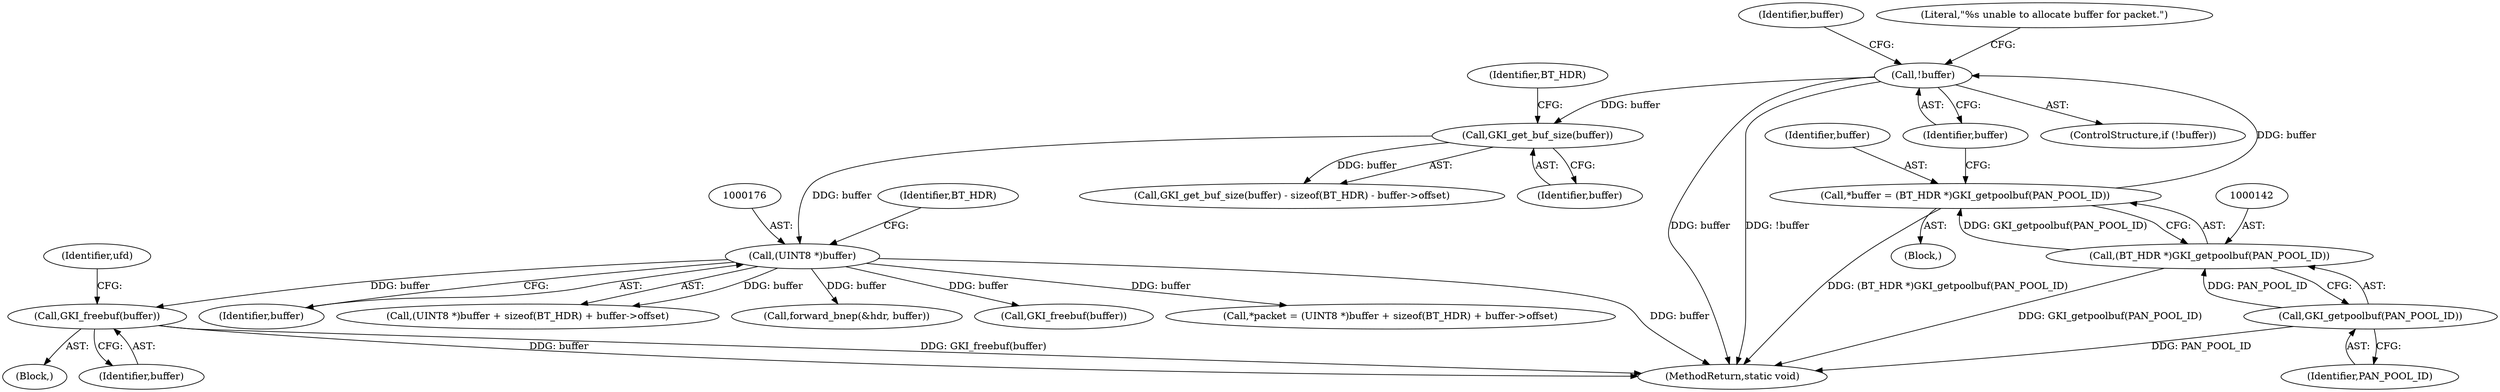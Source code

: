 digraph "0_Android_472271b153c5dc53c28beac55480a8d8434b2d5c_24@API" {
"1000321" [label="(Call,GKI_freebuf(buffer))"];
"1000175" [label="(Call,(UINT8 *)buffer)"];
"1000163" [label="(Call,GKI_get_buf_size(buffer))"];
"1000146" [label="(Call,!buffer)"];
"1000139" [label="(Call,*buffer = (BT_HDR *)GKI_getpoolbuf(PAN_POOL_ID))"];
"1000141" [label="(Call,(BT_HDR *)GKI_getpoolbuf(PAN_POOL_ID))"];
"1000143" [label="(Call,GKI_getpoolbuf(PAN_POOL_ID))"];
"1000175" [label="(Call,(UINT8 *)buffer)"];
"1000321" [label="(Call,GKI_freebuf(buffer))"];
"1000180" [label="(Identifier,BT_HDR)"];
"1000141" [label="(Call,(BT_HDR *)GKI_getpoolbuf(PAN_POOL_ID))"];
"1000162" [label="(Call,GKI_get_buf_size(buffer) - sizeof(BT_HDR) - buffer->offset)"];
"1000140" [label="(Identifier,buffer)"];
"1000163" [label="(Call,GKI_get_buf_size(buffer))"];
"1000155" [label="(Identifier,buffer)"];
"1000325" [label="(Identifier,ufd)"];
"1000359" [label="(MethodReturn,static void)"];
"1000177" [label="(Identifier,buffer)"];
"1000150" [label="(Literal,\"%s unable to allocate buffer for packet.\")"];
"1000164" [label="(Identifier,buffer)"];
"1000147" [label="(Identifier,buffer)"];
"1000174" [label="(Call,(UINT8 *)buffer + sizeof(BT_HDR) + buffer->offset)"];
"1000309" [label="(Block,)"];
"1000145" [label="(ControlStructure,if (!buffer))"];
"1000298" [label="(Call,forward_bnep(&hdr, buffer))"];
"1000225" [label="(Call,GKI_freebuf(buffer))"];
"1000139" [label="(Call,*buffer = (BT_HDR *)GKI_getpoolbuf(PAN_POOL_ID))"];
"1000167" [label="(Identifier,BT_HDR)"];
"1000137" [label="(Block,)"];
"1000322" [label="(Identifier,buffer)"];
"1000146" [label="(Call,!buffer)"];
"1000143" [label="(Call,GKI_getpoolbuf(PAN_POOL_ID))"];
"1000172" [label="(Call,*packet = (UINT8 *)buffer + sizeof(BT_HDR) + buffer->offset)"];
"1000144" [label="(Identifier,PAN_POOL_ID)"];
"1000321" -> "1000309"  [label="AST: "];
"1000321" -> "1000322"  [label="CFG: "];
"1000322" -> "1000321"  [label="AST: "];
"1000325" -> "1000321"  [label="CFG: "];
"1000321" -> "1000359"  [label="DDG: buffer"];
"1000321" -> "1000359"  [label="DDG: GKI_freebuf(buffer)"];
"1000175" -> "1000321"  [label="DDG: buffer"];
"1000175" -> "1000174"  [label="AST: "];
"1000175" -> "1000177"  [label="CFG: "];
"1000176" -> "1000175"  [label="AST: "];
"1000177" -> "1000175"  [label="AST: "];
"1000180" -> "1000175"  [label="CFG: "];
"1000175" -> "1000359"  [label="DDG: buffer"];
"1000175" -> "1000172"  [label="DDG: buffer"];
"1000175" -> "1000174"  [label="DDG: buffer"];
"1000163" -> "1000175"  [label="DDG: buffer"];
"1000175" -> "1000225"  [label="DDG: buffer"];
"1000175" -> "1000298"  [label="DDG: buffer"];
"1000163" -> "1000162"  [label="AST: "];
"1000163" -> "1000164"  [label="CFG: "];
"1000164" -> "1000163"  [label="AST: "];
"1000167" -> "1000163"  [label="CFG: "];
"1000163" -> "1000162"  [label="DDG: buffer"];
"1000146" -> "1000163"  [label="DDG: buffer"];
"1000146" -> "1000145"  [label="AST: "];
"1000146" -> "1000147"  [label="CFG: "];
"1000147" -> "1000146"  [label="AST: "];
"1000150" -> "1000146"  [label="CFG: "];
"1000155" -> "1000146"  [label="CFG: "];
"1000146" -> "1000359"  [label="DDG: !buffer"];
"1000146" -> "1000359"  [label="DDG: buffer"];
"1000139" -> "1000146"  [label="DDG: buffer"];
"1000139" -> "1000137"  [label="AST: "];
"1000139" -> "1000141"  [label="CFG: "];
"1000140" -> "1000139"  [label="AST: "];
"1000141" -> "1000139"  [label="AST: "];
"1000147" -> "1000139"  [label="CFG: "];
"1000139" -> "1000359"  [label="DDG: (BT_HDR *)GKI_getpoolbuf(PAN_POOL_ID)"];
"1000141" -> "1000139"  [label="DDG: GKI_getpoolbuf(PAN_POOL_ID)"];
"1000141" -> "1000143"  [label="CFG: "];
"1000142" -> "1000141"  [label="AST: "];
"1000143" -> "1000141"  [label="AST: "];
"1000141" -> "1000359"  [label="DDG: GKI_getpoolbuf(PAN_POOL_ID)"];
"1000143" -> "1000141"  [label="DDG: PAN_POOL_ID"];
"1000143" -> "1000144"  [label="CFG: "];
"1000144" -> "1000143"  [label="AST: "];
"1000143" -> "1000359"  [label="DDG: PAN_POOL_ID"];
}
